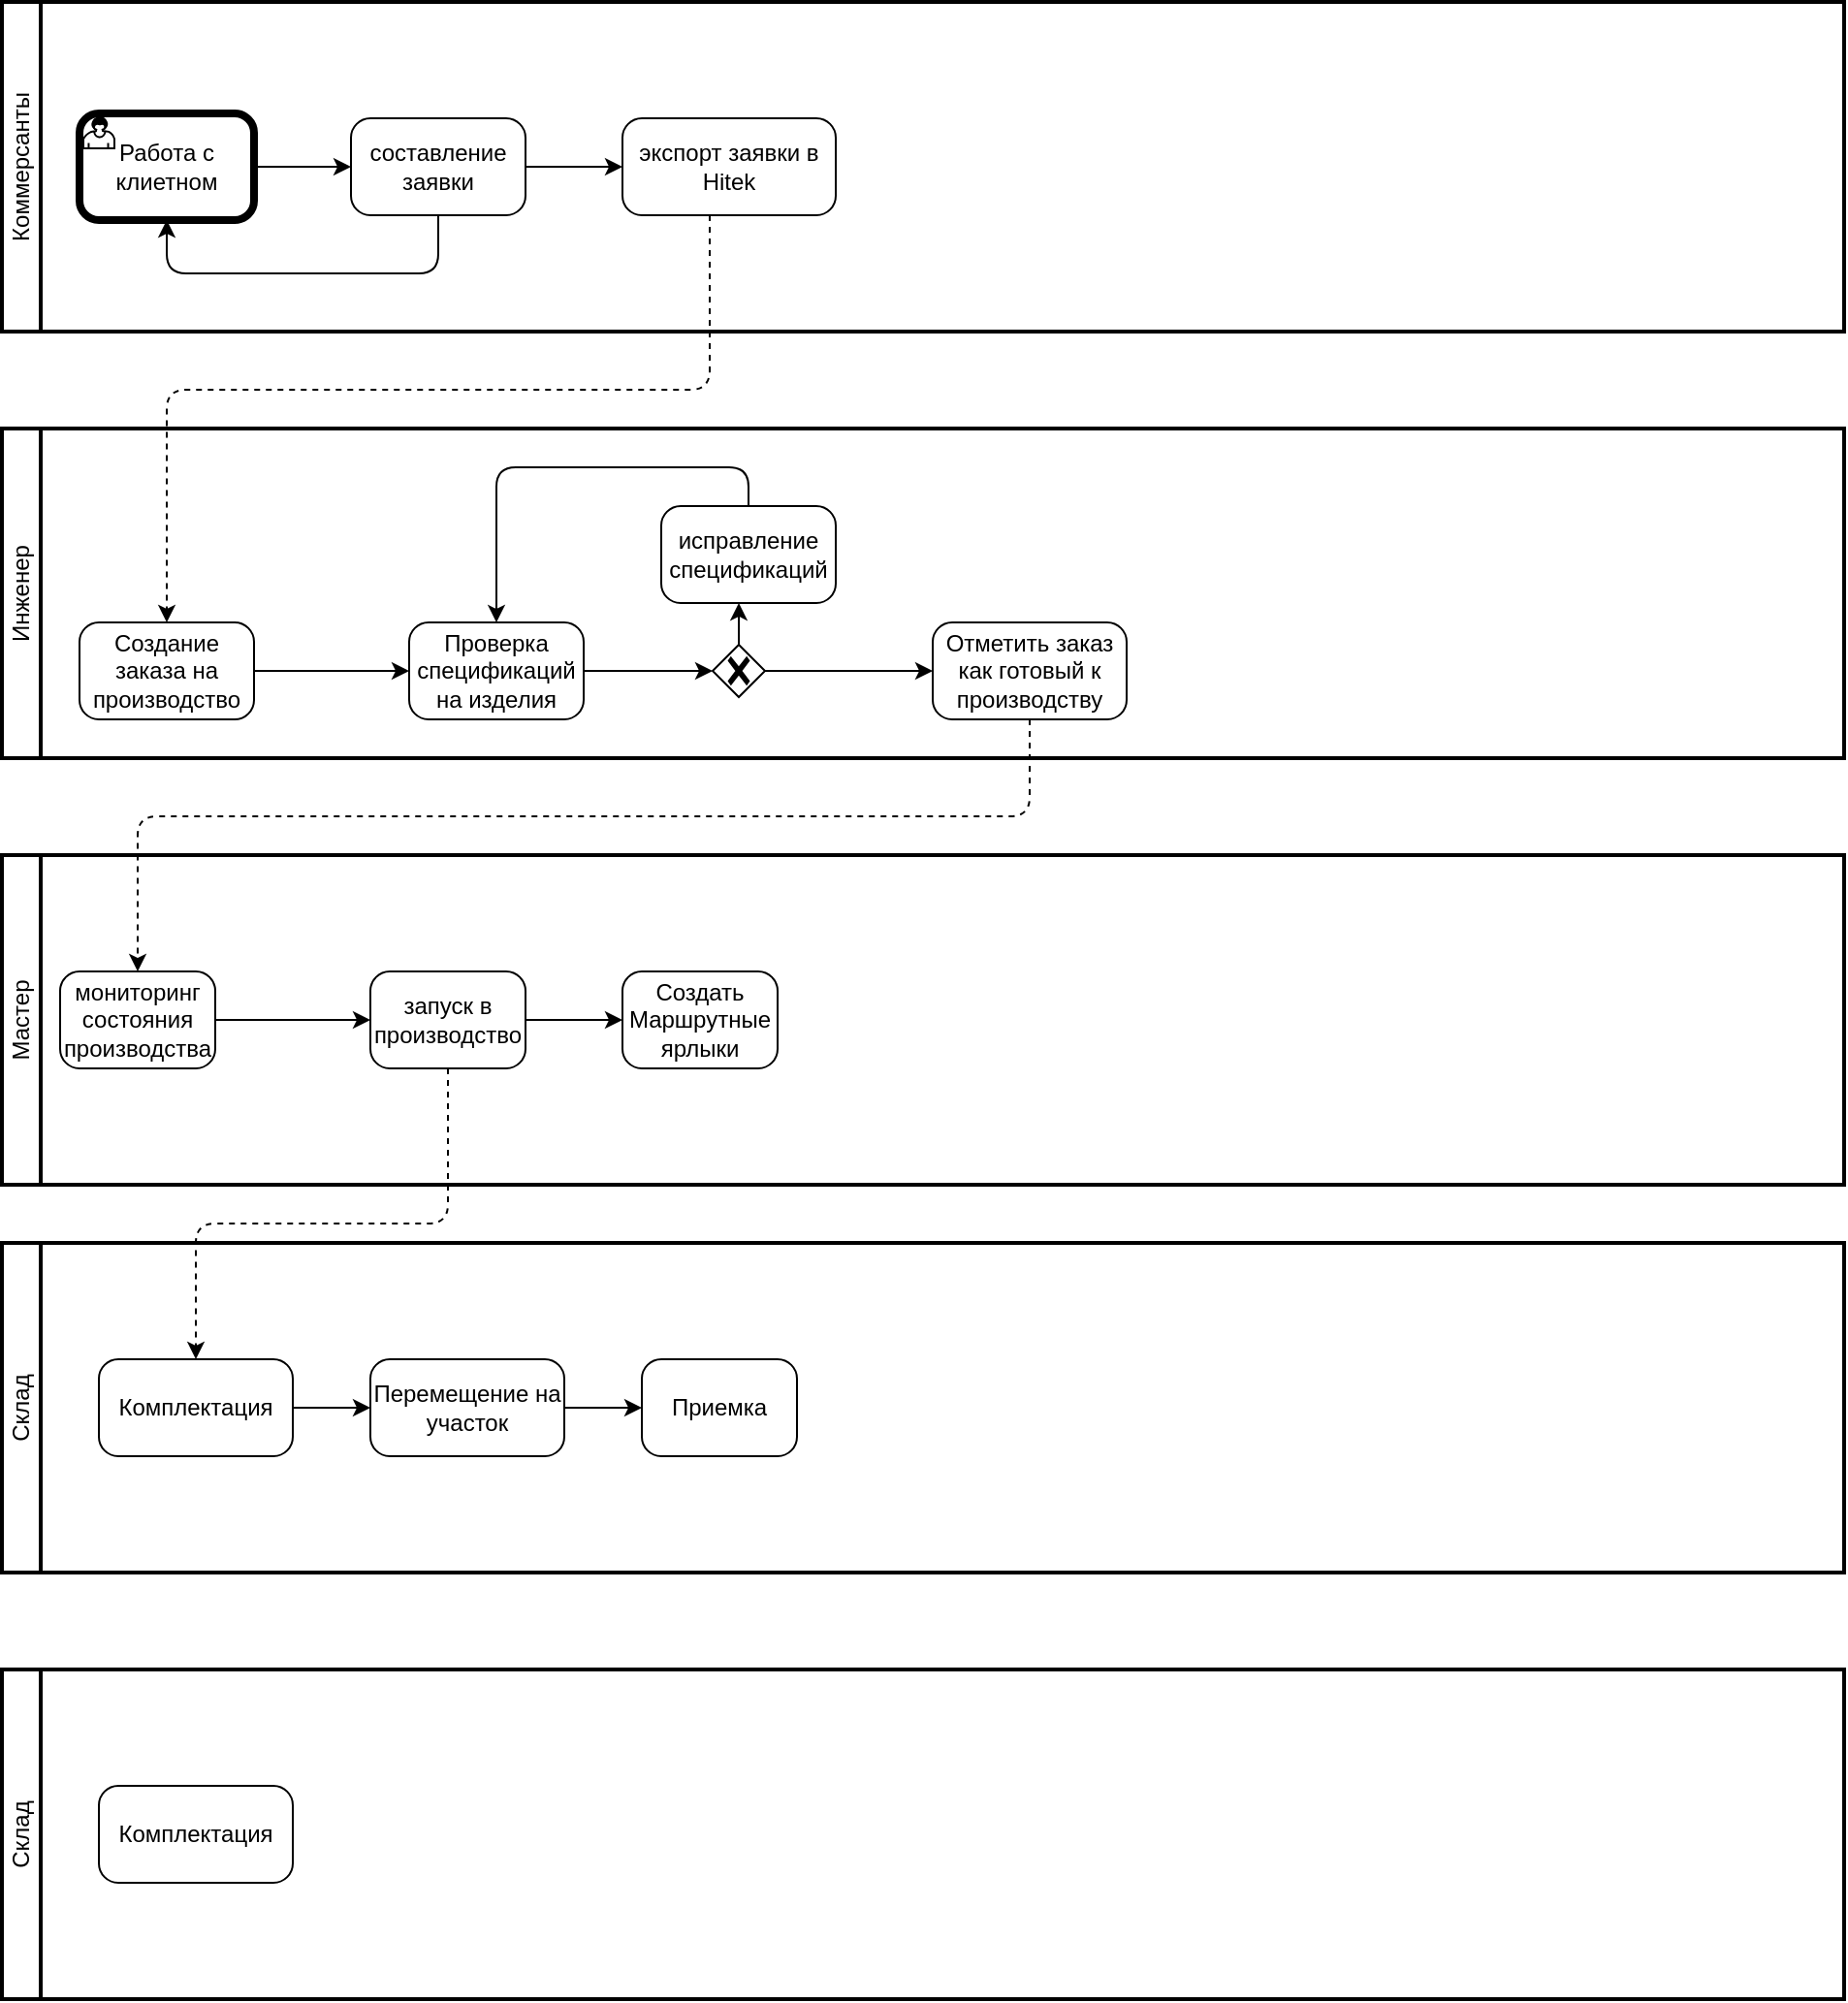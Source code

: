 <mxfile version="21.7.1" type="github">
  <diagram name="Страница 1" id="NuXUXsYeg29DZu1f7ixB">
    <mxGraphModel dx="1310" dy="684" grid="1" gridSize="10" guides="1" tooltips="1" connect="1" arrows="1" fold="1" page="1" pageScale="1" pageWidth="827" pageHeight="1169" math="0" shadow="0">
      <root>
        <mxCell id="0" />
        <mxCell id="1" parent="0" />
        <mxCell id="aJr-1FzdbpRciGmddP03-1" value="&lt;div&gt;Коммерсанты&lt;/div&gt;" style="swimlane;html=1;startSize=20;fontStyle=0;collapsible=0;horizontal=0;swimlaneLine=1;swimlaneFillColor=#ffffff;strokeWidth=2;whiteSpace=wrap;" vertex="1" parent="1">
          <mxGeometry x="40" y="80" width="950" height="170" as="geometry" />
        </mxCell>
        <mxCell id="aJr-1FzdbpRciGmddP03-3" value="Работа с клиетном" style="points=[[0.25,0,0],[0.5,0,0],[0.75,0,0],[1,0.25,0],[1,0.5,0],[1,0.75,0],[0.75,1,0],[0.5,1,0],[0.25,1,0],[0,0.75,0],[0,0.5,0],[0,0.25,0]];shape=mxgraph.bpmn.task;whiteSpace=wrap;rectStyle=rounded;size=10;html=1;container=1;expand=0;collapsible=0;bpmnShapeType=call;taskMarker=user;" vertex="1" parent="aJr-1FzdbpRciGmddP03-1">
          <mxGeometry x="40" y="57.5" width="90" height="55" as="geometry" />
        </mxCell>
        <mxCell id="aJr-1FzdbpRciGmddP03-5" value="составление заявки" style="points=[[0.25,0,0],[0.5,0,0],[0.75,0,0],[1,0.25,0],[1,0.5,0],[1,0.75,0],[0.75,1,0],[0.5,1,0],[0.25,1,0],[0,0.75,0],[0,0.5,0],[0,0.25,0]];shape=mxgraph.bpmn.task;whiteSpace=wrap;rectStyle=rounded;size=10;html=1;taskMarker=abstract;" vertex="1" parent="aJr-1FzdbpRciGmddP03-1">
          <mxGeometry x="180" y="60" width="90" height="50" as="geometry" />
        </mxCell>
        <mxCell id="aJr-1FzdbpRciGmddP03-4" value="" style="edgeStyle=orthogonalEdgeStyle;rounded=1;orthogonalLoop=1;jettySize=auto;html=1;" edge="1" parent="aJr-1FzdbpRciGmddP03-1" source="aJr-1FzdbpRciGmddP03-3" target="aJr-1FzdbpRciGmddP03-5">
          <mxGeometry relative="1" as="geometry">
            <mxPoint x="220" y="80" as="sourcePoint" />
            <mxPoint x="245" y="100" as="targetPoint" />
            <Array as="points" />
          </mxGeometry>
        </mxCell>
        <mxCell id="aJr-1FzdbpRciGmddP03-7" value="" style="edgeStyle=orthogonalEdgeStyle;rounded=1;orthogonalLoop=1;jettySize=auto;html=1;entryX=0.5;entryY=1;entryDx=0;entryDy=0;entryPerimeter=0;" edge="1" parent="aJr-1FzdbpRciGmddP03-1" source="aJr-1FzdbpRciGmddP03-5" target="aJr-1FzdbpRciGmddP03-3">
          <mxGeometry relative="1" as="geometry">
            <mxPoint x="225" y="190" as="targetPoint" />
            <Array as="points">
              <mxPoint x="225" y="140" />
              <mxPoint x="85" y="140" />
            </Array>
          </mxGeometry>
        </mxCell>
        <mxCell id="aJr-1FzdbpRciGmddP03-8" value="экспорт заявки в Hitek" style="points=[[0.25,0,0],[0.5,0,0],[0.75,0,0],[1,0.25,0],[1,0.5,0],[1,0.75,0],[0.75,1,0],[0.5,1,0],[0.25,1,0],[0,0.75,0],[0,0.5,0],[0,0.25,0]];shape=mxgraph.bpmn.task;whiteSpace=wrap;rectStyle=rounded;size=10;html=1;taskMarker=abstract;" vertex="1" parent="aJr-1FzdbpRciGmddP03-1">
          <mxGeometry x="320" y="60" width="110" height="50" as="geometry" />
        </mxCell>
        <mxCell id="aJr-1FzdbpRciGmddP03-9" value="" style="edgeStyle=orthogonalEdgeStyle;rounded=0;orthogonalLoop=1;jettySize=auto;html=1;" edge="1" parent="aJr-1FzdbpRciGmddP03-1" source="aJr-1FzdbpRciGmddP03-5" target="aJr-1FzdbpRciGmddP03-8">
          <mxGeometry relative="1" as="geometry" />
        </mxCell>
        <mxCell id="aJr-1FzdbpRciGmddP03-10" value="&lt;div&gt;Инженер&lt;/div&gt;" style="swimlane;html=1;startSize=20;fontStyle=0;collapsible=0;horizontal=0;swimlaneLine=1;swimlaneFillColor=#ffffff;strokeWidth=2;whiteSpace=wrap;" vertex="1" parent="1">
          <mxGeometry x="40" y="300" width="950" height="170" as="geometry" />
        </mxCell>
        <mxCell id="aJr-1FzdbpRciGmddP03-17" value="Создание заказа на производство" style="points=[[0.25,0,0],[0.5,0,0],[0.75,0,0],[1,0.25,0],[1,0.5,0],[1,0.75,0],[0.75,1,0],[0.5,1,0],[0.25,1,0],[0,0.75,0],[0,0.5,0],[0,0.25,0]];shape=mxgraph.bpmn.task;whiteSpace=wrap;rectStyle=rounded;size=10;html=1;taskMarker=abstract;" vertex="1" parent="aJr-1FzdbpRciGmddP03-10">
          <mxGeometry x="40" y="100" width="90" height="50" as="geometry" />
        </mxCell>
        <mxCell id="aJr-1FzdbpRciGmddP03-25" value="исправление спецификаций" style="points=[[0.25,0,0],[0.5,0,0],[0.75,0,0],[1,0.25,0],[1,0.5,0],[1,0.75,0],[0.75,1,0],[0.5,1,0],[0.25,1,0],[0,0.75,0],[0,0.5,0],[0,0.25,0]];shape=mxgraph.bpmn.task;whiteSpace=wrap;rectStyle=rounded;size=10;html=1;taskMarker=abstract;" vertex="1" parent="aJr-1FzdbpRciGmddP03-10">
          <mxGeometry x="340" y="40" width="90" height="50" as="geometry" />
        </mxCell>
        <mxCell id="aJr-1FzdbpRciGmddP03-27" value="Отметить заказ как готовый к производству " style="points=[[0.25,0,0],[0.5,0,0],[0.75,0,0],[1,0.25,0],[1,0.5,0],[1,0.75,0],[0.75,1,0],[0.5,1,0],[0.25,1,0],[0,0.75,0],[0,0.5,0],[0,0.25,0]];shape=mxgraph.bpmn.task;whiteSpace=wrap;rectStyle=rounded;size=10;html=1;taskMarker=abstract;" vertex="1" parent="aJr-1FzdbpRciGmddP03-10">
          <mxGeometry x="480" y="100" width="100" height="50" as="geometry" />
        </mxCell>
        <mxCell id="aJr-1FzdbpRciGmddP03-18" value="" style="edgeStyle=orthogonalEdgeStyle;rounded=1;orthogonalLoop=1;jettySize=auto;html=1;dashed=1;" edge="1" parent="1" source="aJr-1FzdbpRciGmddP03-8" target="aJr-1FzdbpRciGmddP03-17">
          <mxGeometry relative="1" as="geometry">
            <Array as="points">
              <mxPoint x="405" y="280" />
              <mxPoint x="125" y="280" />
            </Array>
          </mxGeometry>
        </mxCell>
        <mxCell id="aJr-1FzdbpRciGmddP03-22" value="" style="edgeStyle=orthogonalEdgeStyle;rounded=0;orthogonalLoop=1;jettySize=auto;html=1;" edge="1" parent="1" source="aJr-1FzdbpRciGmddP03-20" target="aJr-1FzdbpRciGmddP03-23">
          <mxGeometry relative="1" as="geometry">
            <mxPoint x="420" y="425" as="targetPoint" />
          </mxGeometry>
        </mxCell>
        <mxCell id="aJr-1FzdbpRciGmddP03-20" value="Проверка спецификаций на изделия" style="points=[[0.25,0,0],[0.5,0,0],[0.75,0,0],[1,0.25,0],[1,0.5,0],[1,0.75,0],[0.75,1,0],[0.5,1,0],[0.25,1,0],[0,0.75,0],[0,0.5,0],[0,0.25,0]];shape=mxgraph.bpmn.task;whiteSpace=wrap;rectStyle=rounded;size=10;html=1;taskMarker=abstract;" vertex="1" parent="1">
          <mxGeometry x="250" y="400" width="90" height="50" as="geometry" />
        </mxCell>
        <mxCell id="aJr-1FzdbpRciGmddP03-21" value="" style="edgeStyle=orthogonalEdgeStyle;rounded=0;orthogonalLoop=1;jettySize=auto;html=1;" edge="1" parent="1" source="aJr-1FzdbpRciGmddP03-17" target="aJr-1FzdbpRciGmddP03-20">
          <mxGeometry relative="1" as="geometry" />
        </mxCell>
        <mxCell id="aJr-1FzdbpRciGmddP03-24" value="" style="edgeStyle=orthogonalEdgeStyle;rounded=0;orthogonalLoop=1;jettySize=auto;html=1;" edge="1" parent="1" source="aJr-1FzdbpRciGmddP03-23" target="aJr-1FzdbpRciGmddP03-25">
          <mxGeometry relative="1" as="geometry">
            <mxPoint x="480" y="380" as="targetPoint" />
            <Array as="points">
              <mxPoint x="420" y="380" />
            </Array>
          </mxGeometry>
        </mxCell>
        <mxCell id="aJr-1FzdbpRciGmddP03-26" value="" style="edgeStyle=orthogonalEdgeStyle;rounded=0;orthogonalLoop=1;jettySize=auto;html=1;" edge="1" parent="1" source="aJr-1FzdbpRciGmddP03-23" target="aJr-1FzdbpRciGmddP03-27">
          <mxGeometry relative="1" as="geometry">
            <mxPoint x="610" y="425" as="targetPoint" />
          </mxGeometry>
        </mxCell>
        <mxCell id="aJr-1FzdbpRciGmddP03-23" value="" style="points=[[0.25,0.25,0],[0.5,0,0],[0.75,0.25,0],[1,0.5,0],[0.75,0.75,0],[0.5,1,0],[0.25,0.75,0],[0,0.5,0]];shape=mxgraph.bpmn.gateway2;html=1;verticalLabelPosition=bottom;labelBackgroundColor=#ffffff;verticalAlign=top;align=center;perimeter=rhombusPerimeter;outlineConnect=0;outline=none;symbol=none;gwType=exclusive;aspect=fixed;" vertex="1" parent="1">
          <mxGeometry x="406.5" y="411.5" width="27" height="27" as="geometry" />
        </mxCell>
        <mxCell id="aJr-1FzdbpRciGmddP03-28" value="" style="edgeStyle=orthogonalEdgeStyle;rounded=1;orthogonalLoop=1;jettySize=auto;html=1;entryX=0.5;entryY=0;entryDx=0;entryDy=0;entryPerimeter=0;exitX=0.5;exitY=0;exitDx=0;exitDy=0;exitPerimeter=0;" edge="1" parent="1" source="aJr-1FzdbpRciGmddP03-25" target="aJr-1FzdbpRciGmddP03-20">
          <mxGeometry relative="1" as="geometry">
            <Array as="points">
              <mxPoint x="425" y="320" />
              <mxPoint x="295" y="320" />
            </Array>
          </mxGeometry>
        </mxCell>
        <mxCell id="aJr-1FzdbpRciGmddP03-29" value="Мастер" style="swimlane;html=1;startSize=20;fontStyle=0;collapsible=0;horizontal=0;swimlaneLine=1;swimlaneFillColor=#ffffff;strokeWidth=2;whiteSpace=wrap;" vertex="1" parent="1">
          <mxGeometry x="40" y="520" width="950" height="170" as="geometry" />
        </mxCell>
        <mxCell id="aJr-1FzdbpRciGmddP03-31" value="мониторинг состояния производства" style="points=[[0.25,0,0],[0.5,0,0],[0.75,0,0],[1,0.25,0],[1,0.5,0],[1,0.75,0],[0.75,1,0],[0.5,1,0],[0.25,1,0],[0,0.75,0],[0,0.5,0],[0,0.25,0]];shape=mxgraph.bpmn.task;whiteSpace=wrap;rectStyle=rounded;size=10;html=1;taskMarker=abstract;" vertex="1" parent="aJr-1FzdbpRciGmddP03-29">
          <mxGeometry x="30" y="60" width="80" height="50" as="geometry" />
        </mxCell>
        <mxCell id="aJr-1FzdbpRciGmddP03-30" value="" style="edgeStyle=orthogonalEdgeStyle;rounded=1;orthogonalLoop=1;jettySize=auto;html=1;dashed=1;" edge="1" parent="1" source="aJr-1FzdbpRciGmddP03-27" target="aJr-1FzdbpRciGmddP03-31">
          <mxGeometry relative="1" as="geometry">
            <mxPoint x="100" y="590" as="targetPoint" />
            <Array as="points">
              <mxPoint x="570" y="500" />
              <mxPoint x="110" y="500" />
            </Array>
          </mxGeometry>
        </mxCell>
        <mxCell id="aJr-1FzdbpRciGmddP03-34" value="" style="edgeStyle=orthogonalEdgeStyle;rounded=0;orthogonalLoop=1;jettySize=auto;html=1;" edge="1" parent="1" source="aJr-1FzdbpRciGmddP03-32" target="aJr-1FzdbpRciGmddP03-38">
          <mxGeometry relative="1" as="geometry">
            <mxPoint x="400" y="605" as="targetPoint" />
          </mxGeometry>
        </mxCell>
        <mxCell id="aJr-1FzdbpRciGmddP03-32" value="запуск в производство" style="points=[[0.25,0,0],[0.5,0,0],[0.75,0,0],[1,0.25,0],[1,0.5,0],[1,0.75,0],[0.75,1,0],[0.5,1,0],[0.25,1,0],[0,0.75,0],[0,0.5,0],[0,0.25,0]];shape=mxgraph.bpmn.task;whiteSpace=wrap;rectStyle=rounded;size=10;html=1;taskMarker=abstract;" vertex="1" parent="1">
          <mxGeometry x="230" y="580" width="80" height="50" as="geometry" />
        </mxCell>
        <mxCell id="aJr-1FzdbpRciGmddP03-33" value="" style="edgeStyle=orthogonalEdgeStyle;rounded=0;orthogonalLoop=1;jettySize=auto;html=1;" edge="1" parent="1" source="aJr-1FzdbpRciGmddP03-31" target="aJr-1FzdbpRciGmddP03-32">
          <mxGeometry relative="1" as="geometry" />
        </mxCell>
        <mxCell id="aJr-1FzdbpRciGmddP03-35" value="Склад" style="swimlane;html=1;startSize=20;fontStyle=0;collapsible=0;horizontal=0;swimlaneLine=1;swimlaneFillColor=#ffffff;strokeWidth=2;whiteSpace=wrap;" vertex="1" parent="1">
          <mxGeometry x="40" y="720" width="950" height="170" as="geometry" />
        </mxCell>
        <mxCell id="aJr-1FzdbpRciGmddP03-36" value="Комплектация" style="points=[[0.25,0,0],[0.5,0,0],[0.75,0,0],[1,0.25,0],[1,0.5,0],[1,0.75,0],[0.75,1,0],[0.5,1,0],[0.25,1,0],[0,0.75,0],[0,0.5,0],[0,0.25,0]];shape=mxgraph.bpmn.task;whiteSpace=wrap;rectStyle=rounded;size=10;html=1;taskMarker=abstract;" vertex="1" parent="aJr-1FzdbpRciGmddP03-35">
          <mxGeometry x="50" y="60" width="100" height="50" as="geometry" />
        </mxCell>
        <mxCell id="aJr-1FzdbpRciGmddP03-38" value="Создать Маршрутные ярлыки" style="points=[[0.25,0,0],[0.5,0,0],[0.75,0,0],[1,0.25,0],[1,0.5,0],[1,0.75,0],[0.75,1,0],[0.5,1,0],[0.25,1,0],[0,0.75,0],[0,0.5,0],[0,0.25,0]];shape=mxgraph.bpmn.task;whiteSpace=wrap;rectStyle=rounded;size=10;html=1;taskMarker=abstract;" vertex="1" parent="1">
          <mxGeometry x="360" y="580" width="80" height="50" as="geometry" />
        </mxCell>
        <mxCell id="aJr-1FzdbpRciGmddP03-41" value="" style="edgeStyle=orthogonalEdgeStyle;rounded=0;orthogonalLoop=1;jettySize=auto;html=1;" edge="1" parent="1" source="aJr-1FzdbpRciGmddP03-40" target="aJr-1FzdbpRciGmddP03-42">
          <mxGeometry relative="1" as="geometry">
            <mxPoint x="410" y="805" as="targetPoint" />
          </mxGeometry>
        </mxCell>
        <mxCell id="aJr-1FzdbpRciGmddP03-40" value="Перемещение на участок" style="points=[[0.25,0,0],[0.5,0,0],[0.75,0,0],[1,0.25,0],[1,0.5,0],[1,0.75,0],[0.75,1,0],[0.5,1,0],[0.25,1,0],[0,0.75,0],[0,0.5,0],[0,0.25,0]];shape=mxgraph.bpmn.task;whiteSpace=wrap;rectStyle=rounded;size=10;html=1;taskMarker=abstract;" vertex="1" parent="1">
          <mxGeometry x="230" y="780" width="100" height="50" as="geometry" />
        </mxCell>
        <mxCell id="aJr-1FzdbpRciGmddP03-39" value="" style="edgeStyle=orthogonalEdgeStyle;rounded=0;orthogonalLoop=1;jettySize=auto;html=1;" edge="1" parent="1" source="aJr-1FzdbpRciGmddP03-36" target="aJr-1FzdbpRciGmddP03-40">
          <mxGeometry relative="1" as="geometry">
            <mxPoint x="270" y="805" as="targetPoint" />
          </mxGeometry>
        </mxCell>
        <mxCell id="aJr-1FzdbpRciGmddP03-42" value="Приемка" style="points=[[0.25,0,0],[0.5,0,0],[0.75,0,0],[1,0.25,0],[1,0.5,0],[1,0.75,0],[0.75,1,0],[0.5,1,0],[0.25,1,0],[0,0.75,0],[0,0.5,0],[0,0.25,0]];shape=mxgraph.bpmn.task;whiteSpace=wrap;rectStyle=rounded;size=10;html=1;taskMarker=abstract;" vertex="1" parent="1">
          <mxGeometry x="370" y="780" width="80" height="50" as="geometry" />
        </mxCell>
        <mxCell id="aJr-1FzdbpRciGmddP03-43" value="" style="edgeStyle=orthogonalEdgeStyle;rounded=1;orthogonalLoop=1;jettySize=auto;html=1;entryX=0.5;entryY=0;entryDx=0;entryDy=0;entryPerimeter=0;dashed=1;" edge="1" parent="1" source="aJr-1FzdbpRciGmddP03-32" target="aJr-1FzdbpRciGmddP03-36">
          <mxGeometry relative="1" as="geometry">
            <mxPoint x="270" y="710" as="targetPoint" />
            <Array as="points">
              <mxPoint x="270" y="710" />
              <mxPoint x="140" y="710" />
            </Array>
          </mxGeometry>
        </mxCell>
        <mxCell id="aJr-1FzdbpRciGmddP03-44" value="Склад" style="swimlane;html=1;startSize=20;fontStyle=0;collapsible=0;horizontal=0;swimlaneLine=1;swimlaneFillColor=#ffffff;strokeWidth=2;whiteSpace=wrap;" vertex="1" parent="1">
          <mxGeometry x="40" y="940" width="950" height="170" as="geometry" />
        </mxCell>
        <mxCell id="aJr-1FzdbpRciGmddP03-45" value="Комплектация" style="points=[[0.25,0,0],[0.5,0,0],[0.75,0,0],[1,0.25,0],[1,0.5,0],[1,0.75,0],[0.75,1,0],[0.5,1,0],[0.25,1,0],[0,0.75,0],[0,0.5,0],[0,0.25,0]];shape=mxgraph.bpmn.task;whiteSpace=wrap;rectStyle=rounded;size=10;html=1;taskMarker=abstract;" vertex="1" parent="aJr-1FzdbpRciGmddP03-44">
          <mxGeometry x="50" y="60" width="100" height="50" as="geometry" />
        </mxCell>
      </root>
    </mxGraphModel>
  </diagram>
</mxfile>
